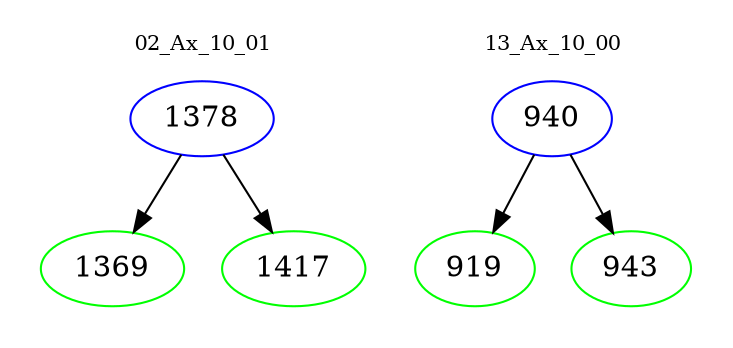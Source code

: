 digraph{
subgraph cluster_0 {
color = white
label = "02_Ax_10_01";
fontsize=10;
T0_1378 [label="1378", color="blue"]
T0_1378 -> T0_1369 [color="black"]
T0_1369 [label="1369", color="green"]
T0_1378 -> T0_1417 [color="black"]
T0_1417 [label="1417", color="green"]
}
subgraph cluster_1 {
color = white
label = "13_Ax_10_00";
fontsize=10;
T1_940 [label="940", color="blue"]
T1_940 -> T1_919 [color="black"]
T1_919 [label="919", color="green"]
T1_940 -> T1_943 [color="black"]
T1_943 [label="943", color="green"]
}
}
